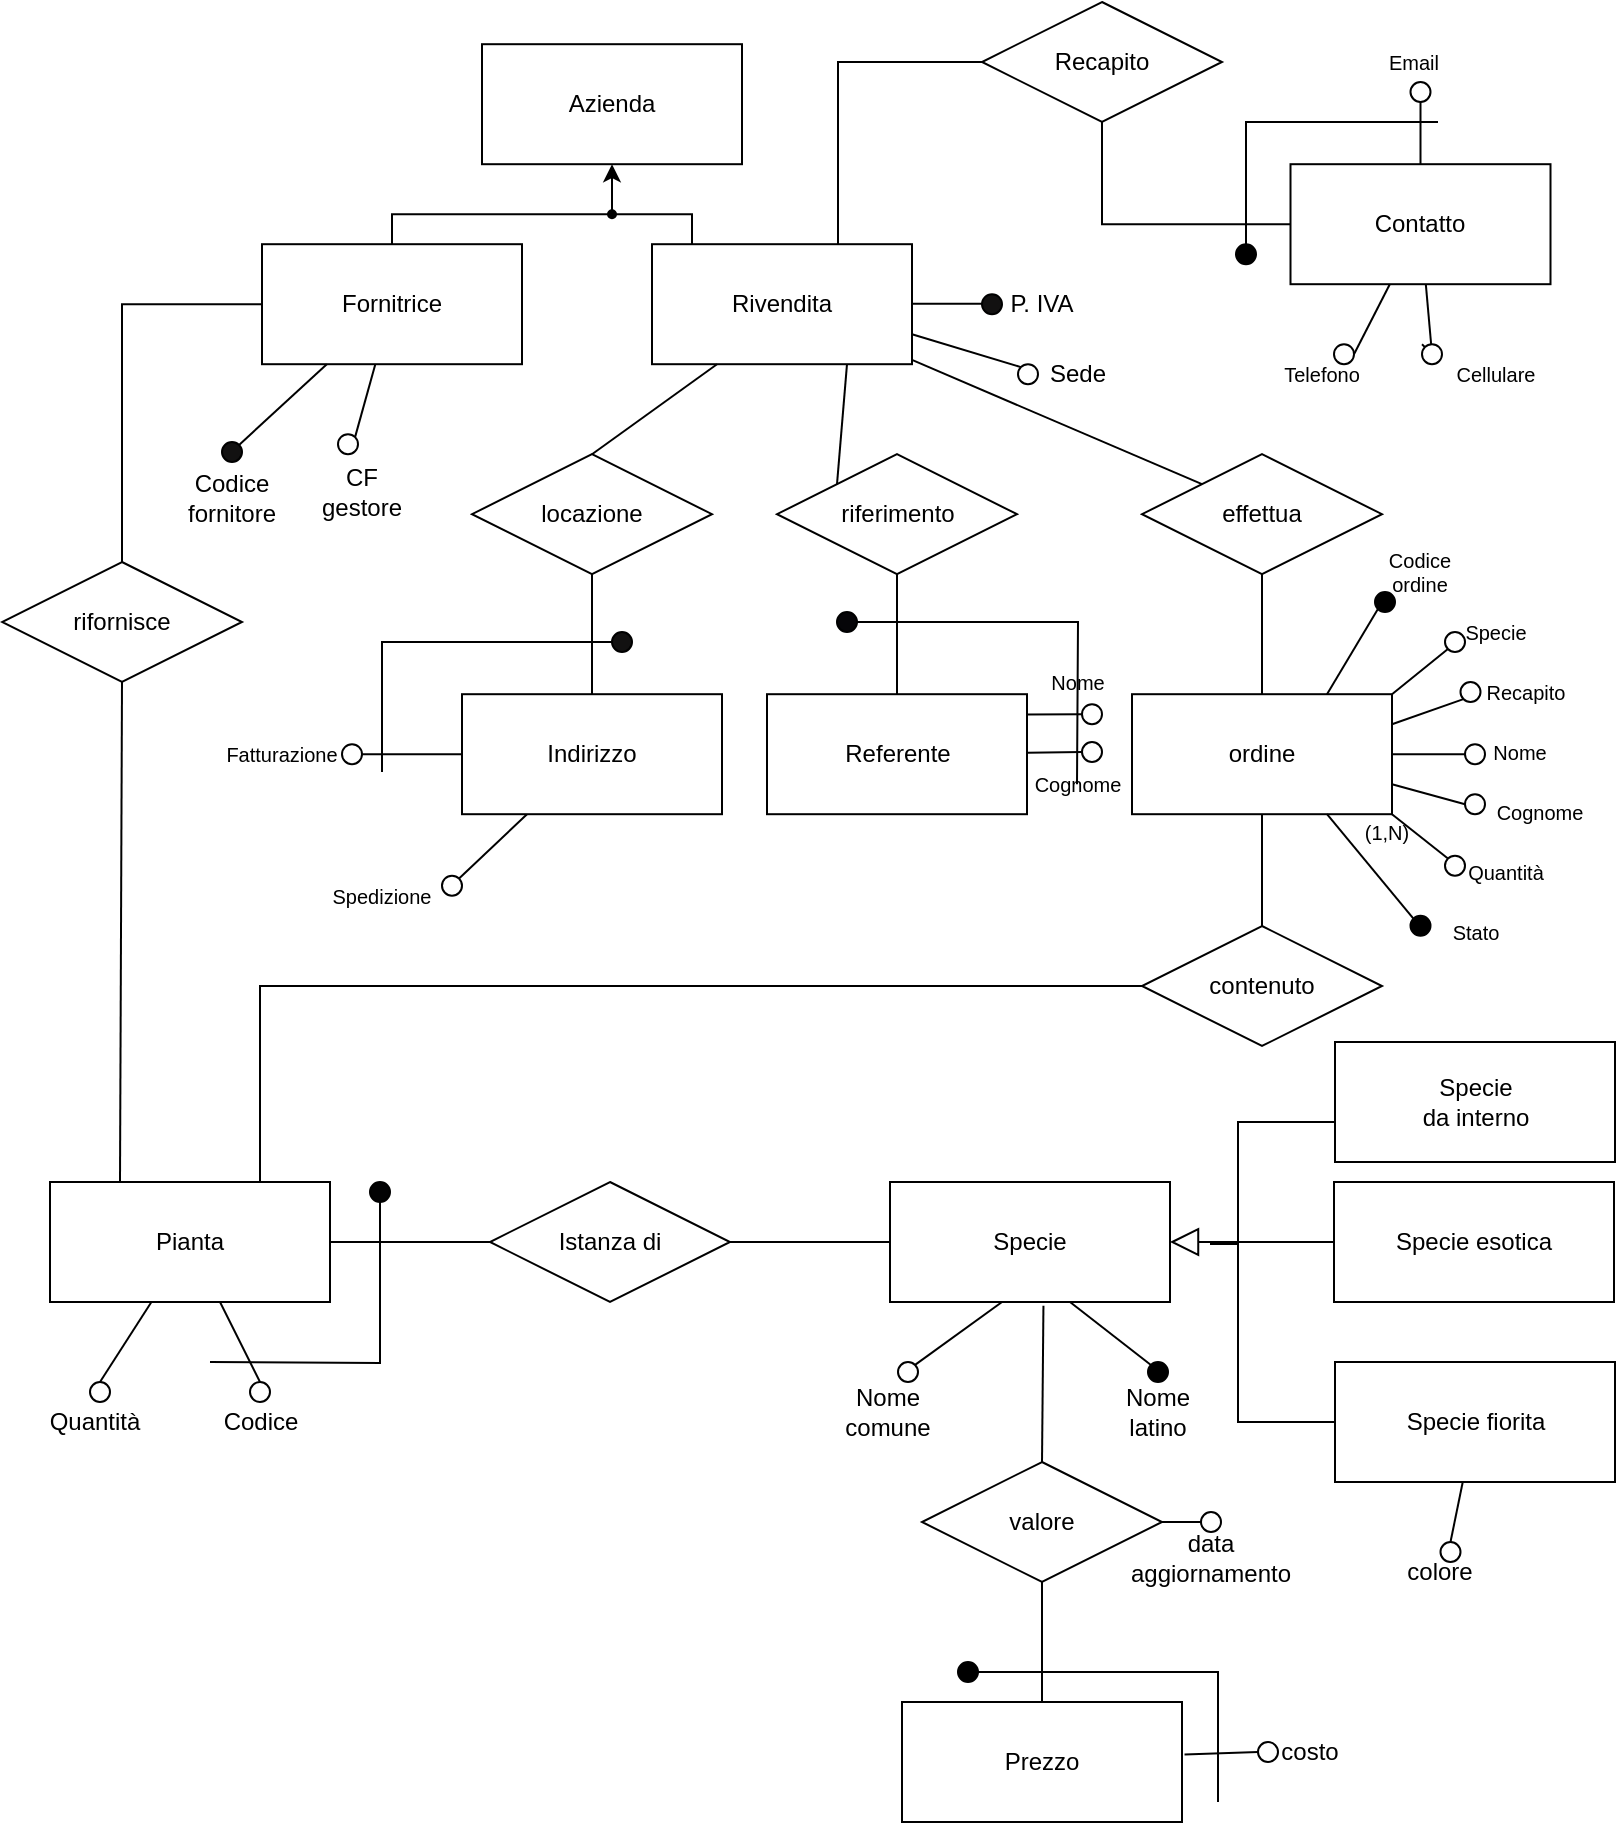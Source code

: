 <mxfile version="22.0.2" type="device">
  <diagram name="Page-1" id="hVgfvZ21y69fIVJHFWOQ">
    <mxGraphModel dx="917" dy="482" grid="1" gridSize="10" guides="1" tooltips="1" connect="1" arrows="1" fold="1" page="1" pageScale="1" pageWidth="850" pageHeight="1100" math="0" shadow="0">
      <root>
        <mxCell id="0" />
        <mxCell id="1" parent="0" />
        <mxCell id="ypyRu91fWhCVWM4cFjnS-1" value="Azienda" style="whiteSpace=wrap;html=1;align=center;" parent="1" vertex="1">
          <mxGeometry x="252" y="61.1" width="130" height="60" as="geometry" />
        </mxCell>
        <mxCell id="ypyRu91fWhCVWM4cFjnS-2" style="edgeStyle=orthogonalEdgeStyle;rounded=0;orthogonalLoop=1;jettySize=auto;html=1;exitX=0.5;exitY=0;exitDx=0;exitDy=0;entryX=0.5;entryY=1;entryDx=0;entryDy=0;" parent="1" source="ypyRu91fWhCVWM4cFjnS-3" target="ypyRu91fWhCVWM4cFjnS-1" edge="1">
          <mxGeometry relative="1" as="geometry" />
        </mxCell>
        <mxCell id="ypyRu91fWhCVWM4cFjnS-3" value="" style="verticalAlign=bottom;html=1;ellipse;fillColor=strokeColor;fontFamily=Helvetica;fontSize=11;fontColor=default;" parent="1" vertex="1">
          <mxGeometry x="315" y="144.1" width="4" height="4" as="geometry" />
        </mxCell>
        <mxCell id="ypyRu91fWhCVWM4cFjnS-4" value="" style="edgeStyle=elbowEdgeStyle;html=1;elbow=vertical;verticalAlign=bottom;endArrow=none;rounded=0;labelBackgroundColor=default;fontFamily=Helvetica;fontSize=11;fontColor=default;startSize=14;shape=connector;" parent="1" source="ypyRu91fWhCVWM4cFjnS-3" target="ypyRu91fWhCVWM4cFjnS-7" edge="1">
          <mxGeometry x="1" relative="1" as="geometry">
            <mxPoint x="387" y="171.1" as="targetPoint" />
            <Array as="points">
              <mxPoint x="357" y="146.1" />
            </Array>
          </mxGeometry>
        </mxCell>
        <mxCell id="ypyRu91fWhCVWM4cFjnS-5" value="" style="edgeStyle=elbowEdgeStyle;html=1;elbow=vertical;verticalAlign=bottom;endArrow=none;rounded=0;labelBackgroundColor=default;fontFamily=Helvetica;fontSize=11;fontColor=default;startSize=14;shape=connector;" parent="1" source="ypyRu91fWhCVWM4cFjnS-3" target="ypyRu91fWhCVWM4cFjnS-6" edge="1">
          <mxGeometry x="1" relative="1" as="geometry">
            <mxPoint x="247" y="171.1" as="targetPoint" />
            <Array as="points">
              <mxPoint x="277" y="146.1" />
            </Array>
          </mxGeometry>
        </mxCell>
        <mxCell id="ypyRu91fWhCVWM4cFjnS-6" value="Fornitrice" style="whiteSpace=wrap;html=1;align=center;" parent="1" vertex="1">
          <mxGeometry x="142" y="161.1" width="130" height="60" as="geometry" />
        </mxCell>
        <mxCell id="ypyRu91fWhCVWM4cFjnS-7" value="Rivendita" style="whiteSpace=wrap;html=1;align=center;" parent="1" vertex="1">
          <mxGeometry x="337" y="161.1" width="130" height="60" as="geometry" />
        </mxCell>
        <mxCell id="ypyRu91fWhCVWM4cFjnS-8" value="" style="ellipse;whiteSpace=wrap;html=1;aspect=fixed;fillColor=#121111;" parent="1" vertex="1">
          <mxGeometry x="122" y="260" width="10" height="10" as="geometry" />
        </mxCell>
        <mxCell id="ypyRu91fWhCVWM4cFjnS-9" value="" style="ellipse;whiteSpace=wrap;html=1;aspect=fixed;" parent="1" vertex="1">
          <mxGeometry x="180" y="256.1" width="10" height="10" as="geometry" />
        </mxCell>
        <mxCell id="ypyRu91fWhCVWM4cFjnS-10" value="" style="endArrow=none;html=1;rounded=0;exitX=1;exitY=0;exitDx=0;exitDy=0;" parent="1" source="ypyRu91fWhCVWM4cFjnS-8" target="ypyRu91fWhCVWM4cFjnS-6" edge="1">
          <mxGeometry width="50" height="50" relative="1" as="geometry">
            <mxPoint x="52" y="201.1" as="sourcePoint" />
            <mxPoint x="102" y="151.1" as="targetPoint" />
          </mxGeometry>
        </mxCell>
        <mxCell id="ypyRu91fWhCVWM4cFjnS-11" value="" style="endArrow=none;html=1;rounded=0;exitX=1;exitY=0;exitDx=0;exitDy=0;" parent="1" source="ypyRu91fWhCVWM4cFjnS-9" target="ypyRu91fWhCVWM4cFjnS-6" edge="1">
          <mxGeometry width="50" height="50" relative="1" as="geometry">
            <mxPoint x="112" y="201.1" as="sourcePoint" />
            <mxPoint x="152" y="201.1" as="targetPoint" />
          </mxGeometry>
        </mxCell>
        <mxCell id="ypyRu91fWhCVWM4cFjnS-12" value="Codice fornitore" style="text;html=1;strokeColor=none;fillColor=none;align=center;verticalAlign=middle;whiteSpace=wrap;rounded=0;" parent="1" vertex="1">
          <mxGeometry x="102" y="275" width="50" height="25" as="geometry" />
        </mxCell>
        <mxCell id="ypyRu91fWhCVWM4cFjnS-13" value="CF gestore" style="text;html=1;strokeColor=none;fillColor=none;align=center;verticalAlign=middle;whiteSpace=wrap;rounded=0;" parent="1" vertex="1">
          <mxGeometry x="162" y="270" width="60" height="30" as="geometry" />
        </mxCell>
        <mxCell id="ypyRu91fWhCVWM4cFjnS-14" value="" style="endArrow=none;html=1;rounded=0;exitX=1;exitY=0.5;exitDx=0;exitDy=0;" parent="1" edge="1">
          <mxGeometry width="50" height="50" relative="1" as="geometry">
            <mxPoint x="467" y="190.91" as="sourcePoint" />
            <mxPoint x="507" y="190.91" as="targetPoint" />
          </mxGeometry>
        </mxCell>
        <mxCell id="ypyRu91fWhCVWM4cFjnS-15" value="" style="endArrow=none;html=1;rounded=0;exitX=1;exitY=0.75;exitDx=0;exitDy=0;entryX=0;entryY=0;entryDx=0;entryDy=0;" parent="1" source="ypyRu91fWhCVWM4cFjnS-7" target="ypyRu91fWhCVWM4cFjnS-16" edge="1">
          <mxGeometry width="50" height="50" relative="1" as="geometry">
            <mxPoint x="477" y="200.91" as="sourcePoint" />
            <mxPoint x="517" y="200.91" as="targetPoint" />
          </mxGeometry>
        </mxCell>
        <mxCell id="ypyRu91fWhCVWM4cFjnS-16" value="" style="ellipse;whiteSpace=wrap;html=1;aspect=fixed;" parent="1" vertex="1">
          <mxGeometry x="520" y="221.1" width="10" height="10" as="geometry" />
        </mxCell>
        <mxCell id="ypyRu91fWhCVWM4cFjnS-17" value="" style="ellipse;whiteSpace=wrap;html=1;aspect=fixed;fillColor=#121111;" parent="1" vertex="1">
          <mxGeometry x="502" y="186.1" width="10" height="10" as="geometry" />
        </mxCell>
        <mxCell id="ypyRu91fWhCVWM4cFjnS-18" value="P. IVA" style="text;html=1;strokeColor=none;fillColor=none;align=center;verticalAlign=middle;whiteSpace=wrap;rounded=0;" parent="1" vertex="1">
          <mxGeometry x="502" y="176.1" width="60" height="30" as="geometry" />
        </mxCell>
        <mxCell id="ypyRu91fWhCVWM4cFjnS-19" value="Sede" style="text;html=1;strokeColor=none;fillColor=none;align=center;verticalAlign=middle;whiteSpace=wrap;rounded=0;" parent="1" vertex="1">
          <mxGeometry x="520" y="211.1" width="60" height="30" as="geometry" />
        </mxCell>
        <mxCell id="ypyRu91fWhCVWM4cFjnS-20" value="" style="endArrow=none;html=1;rounded=0;entryX=0.25;entryY=1;entryDx=0;entryDy=0;exitX=1;exitY=0;exitDx=0;exitDy=0;" parent="1" source="ypyRu91fWhCVWM4cFjnS-22" target="ypyRu91fWhCVWM4cFjnS-28" edge="1">
          <mxGeometry width="50" height="50" relative="1" as="geometry">
            <mxPoint x="239" y="476.83" as="sourcePoint" />
            <mxPoint x="292.96" y="455.37" as="targetPoint" />
          </mxGeometry>
        </mxCell>
        <mxCell id="ypyRu91fWhCVWM4cFjnS-21" value="" style="endArrow=none;html=1;rounded=0;" parent="1" source="ypyRu91fWhCVWM4cFjnS-23" target="ypyRu91fWhCVWM4cFjnS-28" edge="1">
          <mxGeometry width="50" height="50" relative="1" as="geometry">
            <mxPoint x="357" y="481.83" as="sourcePoint" />
            <mxPoint x="345.536" y="460.366" as="targetPoint" />
          </mxGeometry>
        </mxCell>
        <mxCell id="ypyRu91fWhCVWM4cFjnS-22" value="" style="ellipse;whiteSpace=wrap;html=1;aspect=fixed;" parent="1" vertex="1">
          <mxGeometry x="232" y="476.83" width="10" height="10" as="geometry" />
        </mxCell>
        <mxCell id="ypyRu91fWhCVWM4cFjnS-23" value="" style="ellipse;whiteSpace=wrap;html=1;aspect=fixed;" parent="1" vertex="1">
          <mxGeometry x="182" y="411.1" width="10" height="10" as="geometry" />
        </mxCell>
        <mxCell id="ypyRu91fWhCVWM4cFjnS-24" value="Spedizione" style="text;html=1;strokeColor=none;fillColor=none;align=center;verticalAlign=middle;whiteSpace=wrap;rounded=0;fontSize=10;" parent="1" vertex="1">
          <mxGeometry x="172" y="471.83" width="60" height="30" as="geometry" />
        </mxCell>
        <mxCell id="ypyRu91fWhCVWM4cFjnS-25" value="Fatturazione" style="text;html=1;strokeColor=none;fillColor=none;align=center;verticalAlign=middle;whiteSpace=wrap;rounded=0;fontSize=10;" parent="1" vertex="1">
          <mxGeometry x="122" y="401.1" width="60" height="30" as="geometry" />
        </mxCell>
        <mxCell id="ypyRu91fWhCVWM4cFjnS-26" value="locazione" style="shape=rhombus;perimeter=rhombusPerimeter;whiteSpace=wrap;html=1;align=center;" parent="1" vertex="1">
          <mxGeometry x="247" y="266.1" width="120" height="60" as="geometry" />
        </mxCell>
        <mxCell id="ypyRu91fWhCVWM4cFjnS-27" value="" style="endArrow=none;html=1;rounded=0;entryX=0.25;entryY=1;entryDx=0;entryDy=0;exitX=0.5;exitY=0;exitDx=0;exitDy=0;" parent="1" source="ypyRu91fWhCVWM4cFjnS-26" target="ypyRu91fWhCVWM4cFjnS-7" edge="1">
          <mxGeometry width="50" height="50" relative="1" as="geometry">
            <mxPoint x="332" y="291.1" as="sourcePoint" />
            <mxPoint x="382" y="241.1" as="targetPoint" />
          </mxGeometry>
        </mxCell>
        <mxCell id="ypyRu91fWhCVWM4cFjnS-28" value="Indirizzo" style="whiteSpace=wrap;html=1;align=center;" parent="1" vertex="1">
          <mxGeometry x="242" y="386.1" width="130" height="60" as="geometry" />
        </mxCell>
        <mxCell id="ypyRu91fWhCVWM4cFjnS-29" value="" style="endArrow=none;html=1;rounded=0;entryX=0.5;entryY=1;entryDx=0;entryDy=0;exitX=0.5;exitY=0;exitDx=0;exitDy=0;" parent="1" source="ypyRu91fWhCVWM4cFjnS-28" target="ypyRu91fWhCVWM4cFjnS-26" edge="1">
          <mxGeometry width="50" height="50" relative="1" as="geometry">
            <mxPoint x="292" y="386.1" as="sourcePoint" />
            <mxPoint x="342" y="336.1" as="targetPoint" />
          </mxGeometry>
        </mxCell>
        <mxCell id="ypyRu91fWhCVWM4cFjnS-30" value="riferimento" style="shape=rhombus;perimeter=rhombusPerimeter;whiteSpace=wrap;html=1;align=center;" parent="1" vertex="1">
          <mxGeometry x="399.5" y="266.1" width="120" height="60" as="geometry" />
        </mxCell>
        <mxCell id="ypyRu91fWhCVWM4cFjnS-31" value="" style="endArrow=none;html=1;rounded=0;entryX=0.75;entryY=1;entryDx=0;entryDy=0;exitX=0;exitY=0;exitDx=0;exitDy=0;" parent="1" source="ypyRu91fWhCVWM4cFjnS-30" target="ypyRu91fWhCVWM4cFjnS-7" edge="1">
          <mxGeometry width="50" height="50" relative="1" as="geometry">
            <mxPoint x="542" y="391.1" as="sourcePoint" />
            <mxPoint x="592" y="341.1" as="targetPoint" />
          </mxGeometry>
        </mxCell>
        <mxCell id="ypyRu91fWhCVWM4cFjnS-32" value="Referente" style="whiteSpace=wrap;html=1;align=center;" parent="1" vertex="1">
          <mxGeometry x="394.5" y="386.1" width="130" height="60" as="geometry" />
        </mxCell>
        <mxCell id="ypyRu91fWhCVWM4cFjnS-33" value="" style="endArrow=none;html=1;rounded=0;exitX=0;exitY=0.5;exitDx=0;exitDy=0;entryX=0.997;entryY=0.17;entryDx=0;entryDy=0;entryPerimeter=0;" parent="1" source="ypyRu91fWhCVWM4cFjnS-35" target="ypyRu91fWhCVWM4cFjnS-32" edge="1">
          <mxGeometry width="50" height="50" relative="1" as="geometry">
            <mxPoint x="303.5" y="591.53" as="sourcePoint" />
            <mxPoint x="570" y="330" as="targetPoint" />
          </mxGeometry>
        </mxCell>
        <mxCell id="ypyRu91fWhCVWM4cFjnS-34" value="" style="endArrow=none;html=1;rounded=0;" parent="1" source="ypyRu91fWhCVWM4cFjnS-36" target="ypyRu91fWhCVWM4cFjnS-32" edge="1">
          <mxGeometry width="50" height="50" relative="1" as="geometry">
            <mxPoint x="421.5" y="596.53" as="sourcePoint" />
            <mxPoint x="367" y="527.93" as="targetPoint" />
          </mxGeometry>
        </mxCell>
        <mxCell id="ypyRu91fWhCVWM4cFjnS-35" value="" style="ellipse;whiteSpace=wrap;html=1;aspect=fixed;" parent="1" vertex="1">
          <mxGeometry x="552" y="391.1" width="10" height="10" as="geometry" />
        </mxCell>
        <mxCell id="ypyRu91fWhCVWM4cFjnS-36" value="" style="ellipse;whiteSpace=wrap;html=1;aspect=fixed;" parent="1" vertex="1">
          <mxGeometry x="552" y="410.0" width="10" height="10" as="geometry" />
        </mxCell>
        <mxCell id="ypyRu91fWhCVWM4cFjnS-37" value="Nome" style="text;html=1;strokeColor=none;fillColor=none;align=center;verticalAlign=middle;whiteSpace=wrap;rounded=0;fontSize=10;" parent="1" vertex="1">
          <mxGeometry x="520" y="365.0" width="60" height="30" as="geometry" />
        </mxCell>
        <mxCell id="ypyRu91fWhCVWM4cFjnS-38" value="Cognome" style="text;html=1;strokeColor=none;fillColor=none;align=center;verticalAlign=middle;whiteSpace=wrap;rounded=0;fontSize=10;" parent="1" vertex="1">
          <mxGeometry x="520" y="416.1" width="60" height="30" as="geometry" />
        </mxCell>
        <mxCell id="ypyRu91fWhCVWM4cFjnS-39" value="" style="endArrow=none;html=1;rounded=0;" parent="1" source="ypyRu91fWhCVWM4cFjnS-32" target="ypyRu91fWhCVWM4cFjnS-30" edge="1">
          <mxGeometry width="50" height="50" relative="1" as="geometry">
            <mxPoint x="304.5" y="396.1" as="sourcePoint" />
            <mxPoint x="304.5" y="336.1" as="targetPoint" />
          </mxGeometry>
        </mxCell>
        <mxCell id="ypyRu91fWhCVWM4cFjnS-40" value="Recapito" style="shape=rhombus;perimeter=rhombusPerimeter;whiteSpace=wrap;html=1;align=center;" parent="1" vertex="1">
          <mxGeometry x="502" y="40" width="120" height="60" as="geometry" />
        </mxCell>
        <mxCell id="ypyRu91fWhCVWM4cFjnS-41" value="Contatto" style="whiteSpace=wrap;html=1;align=center;" parent="1" vertex="1">
          <mxGeometry x="656.25" y="121.1" width="130" height="60" as="geometry" />
        </mxCell>
        <mxCell id="ypyRu91fWhCVWM4cFjnS-42" value="" style="endArrow=none;html=1;rounded=0;edgeStyle=orthogonalEdgeStyle;" parent="1" source="ypyRu91fWhCVWM4cFjnS-7" target="ypyRu91fWhCVWM4cFjnS-40" edge="1">
          <mxGeometry width="50" height="50" relative="1" as="geometry">
            <mxPoint x="817.46" y="125.7" as="sourcePoint" />
            <mxPoint x="802.002" y="77.1" as="targetPoint" />
            <Array as="points">
              <mxPoint x="430" y="70" />
            </Array>
          </mxGeometry>
        </mxCell>
        <mxCell id="ypyRu91fWhCVWM4cFjnS-43" value="" style="endArrow=none;html=1;rounded=0;" parent="1" source="ypyRu91fWhCVWM4cFjnS-46" target="ypyRu91fWhCVWM4cFjnS-41" edge="1">
          <mxGeometry width="50" height="50" relative="1" as="geometry">
            <mxPoint x="786" y="221.1" as="sourcePoint" />
            <mxPoint x="711.532" y="185.37" as="targetPoint" />
          </mxGeometry>
        </mxCell>
        <mxCell id="ypyRu91fWhCVWM4cFjnS-44" value="" style="ellipse;whiteSpace=wrap;html=1;aspect=fixed;" parent="1" vertex="1">
          <mxGeometry x="678" y="211.1" width="10" height="10" as="geometry" />
        </mxCell>
        <mxCell id="ypyRu91fWhCVWM4cFjnS-45" value="" style="endArrow=none;html=1;rounded=0;entryX=1;entryY=1;entryDx=0;entryDy=0;" parent="1" target="ypyRu91fWhCVWM4cFjnS-46" edge="1">
          <mxGeometry width="50" height="50" relative="1" as="geometry">
            <mxPoint x="722" y="211.1" as="sourcePoint" />
            <mxPoint x="711" y="190.1" as="targetPoint" />
          </mxGeometry>
        </mxCell>
        <mxCell id="ypyRu91fWhCVWM4cFjnS-46" value="" style="ellipse;whiteSpace=wrap;html=1;aspect=fixed;" parent="1" vertex="1">
          <mxGeometry x="722" y="211.1" width="10" height="10" as="geometry" />
        </mxCell>
        <mxCell id="ypyRu91fWhCVWM4cFjnS-47" value="Telefono" style="text;html=1;strokeColor=none;fillColor=none;align=center;verticalAlign=middle;whiteSpace=wrap;rounded=0;fontSize=10;" parent="1" vertex="1">
          <mxGeometry x="642" y="211.1" width="60" height="30" as="geometry" />
        </mxCell>
        <mxCell id="ypyRu91fWhCVWM4cFjnS-48" value="Cellulare" style="text;html=1;strokeColor=none;fillColor=none;align=center;verticalAlign=middle;whiteSpace=wrap;rounded=0;fontSize=10;" parent="1" vertex="1">
          <mxGeometry x="728.5" y="211.1" width="60" height="30" as="geometry" />
        </mxCell>
        <mxCell id="ypyRu91fWhCVWM4cFjnS-49" value="" style="endArrow=none;html=1;rounded=0;exitX=0.5;exitY=1;exitDx=0;exitDy=0;" parent="1" source="ypyRu91fWhCVWM4cFjnS-50" target="ypyRu91fWhCVWM4cFjnS-41" edge="1">
          <mxGeometry width="50" height="50" relative="1" as="geometry">
            <mxPoint x="781.5" y="102.5" as="sourcePoint" />
            <mxPoint x="781.5" y="102.5" as="targetPoint" />
          </mxGeometry>
        </mxCell>
        <mxCell id="ypyRu91fWhCVWM4cFjnS-50" value="" style="ellipse;whiteSpace=wrap;html=1;aspect=fixed;" parent="1" vertex="1">
          <mxGeometry x="716.25" y="80" width="10" height="10" as="geometry" />
        </mxCell>
        <mxCell id="ypyRu91fWhCVWM4cFjnS-51" value="Email" style="text;html=1;strokeColor=none;fillColor=none;align=center;verticalAlign=middle;whiteSpace=wrap;rounded=0;fontSize=10;" parent="1" vertex="1">
          <mxGeometry x="688" y="55" width="60" height="30" as="geometry" />
        </mxCell>
        <mxCell id="ypyRu91fWhCVWM4cFjnS-52" value="" style="endArrow=none;html=1;rounded=0;edgeStyle=orthogonalEdgeStyle;" parent="1" source="ypyRu91fWhCVWM4cFjnS-41" target="ypyRu91fWhCVWM4cFjnS-40" edge="1">
          <mxGeometry width="50" height="50" relative="1" as="geometry">
            <mxPoint x="661.46" y="145" as="sourcePoint" />
            <mxPoint x="646.46" y="96" as="targetPoint" />
          </mxGeometry>
        </mxCell>
        <mxCell id="ypyRu91fWhCVWM4cFjnS-53" value="" style="endArrow=none;html=1;rounded=0;exitX=1;exitY=0.5;exitDx=0;exitDy=0;" parent="1" source="ypyRu91fWhCVWM4cFjnS-44" target="ypyRu91fWhCVWM4cFjnS-41" edge="1">
          <mxGeometry width="50" height="50" relative="1" as="geometry">
            <mxPoint x="582" y="150" as="sourcePoint" />
            <mxPoint x="727.5" y="192.5" as="targetPoint" />
          </mxGeometry>
        </mxCell>
        <mxCell id="ypyRu91fWhCVWM4cFjnS-54" value="" style="endArrow=none;html=1;rounded=0;edgeStyle=orthogonalEdgeStyle;entryX=0;entryY=0.5;entryDx=0;entryDy=0;" parent="1" target="ypyRu91fWhCVWM4cFjnS-55" edge="1">
          <mxGeometry width="50" height="50" relative="1" as="geometry">
            <mxPoint x="202" y="425" as="sourcePoint" />
            <mxPoint x="322" y="365" as="targetPoint" />
            <Array as="points">
              <mxPoint x="202" y="360" />
            </Array>
          </mxGeometry>
        </mxCell>
        <mxCell id="ypyRu91fWhCVWM4cFjnS-55" value="" style="ellipse;whiteSpace=wrap;html=1;aspect=fixed;fillColor=#121111;" parent="1" vertex="1">
          <mxGeometry x="317" y="355" width="10" height="10" as="geometry" />
        </mxCell>
        <mxCell id="ypyRu91fWhCVWM4cFjnS-56" value="" style="endArrow=none;html=1;rounded=0;exitX=1;exitY=0.5;exitDx=0;exitDy=0;edgeStyle=orthogonalEdgeStyle;" parent="1" source="ypyRu91fWhCVWM4cFjnS-57" edge="1">
          <mxGeometry width="50" height="50" relative="1" as="geometry">
            <mxPoint x="609.5" y="475" as="sourcePoint" />
            <mxPoint x="549.5" y="431.1" as="targetPoint" />
          </mxGeometry>
        </mxCell>
        <mxCell id="ypyRu91fWhCVWM4cFjnS-57" value="" style="ellipse;whiteSpace=wrap;html=1;aspect=fixed;fillColor=#060508;" parent="1" vertex="1">
          <mxGeometry x="429.5" y="345" width="10" height="10" as="geometry" />
        </mxCell>
        <mxCell id="ypyRu91fWhCVWM4cFjnS-58" value="" style="endArrow=none;html=1;rounded=0;exitX=1;exitY=0;exitDx=0;exitDy=0;edgeStyle=orthogonalEdgeStyle;" parent="1" source="ypyRu91fWhCVWM4cFjnS-59" edge="1">
          <mxGeometry width="50" height="50" relative="1" as="geometry">
            <mxPoint x="602" y="130" as="sourcePoint" />
            <mxPoint x="730" y="100" as="targetPoint" />
            <Array as="points">
              <mxPoint x="634" y="163" />
              <mxPoint x="634" y="100" />
            </Array>
          </mxGeometry>
        </mxCell>
        <mxCell id="ypyRu91fWhCVWM4cFjnS-59" value="" style="ellipse;whiteSpace=wrap;html=1;aspect=fixed;fillColor=#000000;" parent="1" vertex="1">
          <mxGeometry x="629" y="161.1" width="10" height="10" as="geometry" />
        </mxCell>
        <mxCell id="ypyRu91fWhCVWM4cFjnS-61" value="effettua" style="shape=rhombus;perimeter=rhombusPerimeter;whiteSpace=wrap;html=1;align=center;" parent="1" vertex="1">
          <mxGeometry x="582" y="266.1" width="120" height="60" as="geometry" />
        </mxCell>
        <mxCell id="ypyRu91fWhCVWM4cFjnS-62" value="" style="endArrow=none;html=1;rounded=0;exitX=0;exitY=0;exitDx=0;exitDy=0;" parent="1" source="ypyRu91fWhCVWM4cFjnS-61" target="ypyRu91fWhCVWM4cFjnS-7" edge="1">
          <mxGeometry width="50" height="50" relative="1" as="geometry">
            <mxPoint x="380" y="300" as="sourcePoint" />
            <mxPoint x="430" y="250" as="targetPoint" />
          </mxGeometry>
        </mxCell>
        <mxCell id="ypyRu91fWhCVWM4cFjnS-63" value="ordine" style="whiteSpace=wrap;html=1;align=center;" parent="1" vertex="1">
          <mxGeometry x="577" y="386.1" width="130" height="60" as="geometry" />
        </mxCell>
        <mxCell id="ypyRu91fWhCVWM4cFjnS-64" value="" style="endArrow=none;html=1;rounded=0;entryX=0.5;entryY=1;entryDx=0;entryDy=0;" parent="1" source="ypyRu91fWhCVWM4cFjnS-63" target="ypyRu91fWhCVWM4cFjnS-61" edge="1">
          <mxGeometry width="50" height="50" relative="1" as="geometry">
            <mxPoint x="667" y="279.9" as="sourcePoint" />
            <mxPoint x="632" y="234.9" as="targetPoint" />
          </mxGeometry>
        </mxCell>
        <mxCell id="ypyRu91fWhCVWM4cFjnS-65" value="contenuto" style="shape=rhombus;perimeter=rhombusPerimeter;whiteSpace=wrap;html=1;align=center;" parent="1" vertex="1">
          <mxGeometry x="582" y="502" width="120" height="60" as="geometry" />
        </mxCell>
        <mxCell id="ypyRu91fWhCVWM4cFjnS-66" value="Pianta" style="whiteSpace=wrap;html=1;align=center;" parent="1" vertex="1">
          <mxGeometry x="36" y="630" width="140" height="60" as="geometry" />
        </mxCell>
        <mxCell id="ypyRu91fWhCVWM4cFjnS-67" value="Istanza di" style="shape=rhombus;perimeter=rhombusPerimeter;whiteSpace=wrap;html=1;align=center;" parent="1" vertex="1">
          <mxGeometry x="256" y="630" width="120" height="60" as="geometry" />
        </mxCell>
        <mxCell id="ypyRu91fWhCVWM4cFjnS-68" value="Specie" style="whiteSpace=wrap;html=1;align=center;" parent="1" vertex="1">
          <mxGeometry x="456" y="630" width="140" height="60" as="geometry" />
        </mxCell>
        <mxCell id="ypyRu91fWhCVWM4cFjnS-69" value="" style="endArrow=none;html=1;rounded=0;" parent="1" source="ypyRu91fWhCVWM4cFjnS-66" target="ypyRu91fWhCVWM4cFjnS-67" edge="1">
          <mxGeometry width="50" height="50" relative="1" as="geometry">
            <mxPoint x="166" y="830" as="sourcePoint" />
            <mxPoint x="216" y="780" as="targetPoint" />
          </mxGeometry>
        </mxCell>
        <mxCell id="ypyRu91fWhCVWM4cFjnS-70" value="" style="endArrow=none;html=1;rounded=0;" parent="1" source="ypyRu91fWhCVWM4cFjnS-67" target="ypyRu91fWhCVWM4cFjnS-68" edge="1">
          <mxGeometry width="50" height="50" relative="1" as="geometry">
            <mxPoint x="186" y="670" as="sourcePoint" />
            <mxPoint x="266" y="670" as="targetPoint" />
          </mxGeometry>
        </mxCell>
        <mxCell id="ypyRu91fWhCVWM4cFjnS-71" value="" style="endArrow=none;html=1;rounded=0;exitX=0.5;exitY=0;exitDx=0;exitDy=0;" parent="1" source="ypyRu91fWhCVWM4cFjnS-73" target="ypyRu91fWhCVWM4cFjnS-66" edge="1">
          <mxGeometry width="50" height="50" relative="1" as="geometry">
            <mxPoint x="6" y="770" as="sourcePoint" />
            <mxPoint x="6" y="730" as="targetPoint" />
          </mxGeometry>
        </mxCell>
        <mxCell id="ypyRu91fWhCVWM4cFjnS-72" value="" style="endArrow=none;html=1;rounded=0;exitX=0.5;exitY=0;exitDx=0;exitDy=0;" parent="1" source="ypyRu91fWhCVWM4cFjnS-74" target="ypyRu91fWhCVWM4cFjnS-66" edge="1">
          <mxGeometry width="50" height="50" relative="1" as="geometry">
            <mxPoint x="166" y="755" as="sourcePoint" />
            <mxPoint x="166" y="715" as="targetPoint" />
          </mxGeometry>
        </mxCell>
        <mxCell id="ypyRu91fWhCVWM4cFjnS-73" value="" style="ellipse;whiteSpace=wrap;html=1;aspect=fixed;" parent="1" vertex="1">
          <mxGeometry x="56" y="730" width="10" height="10" as="geometry" />
        </mxCell>
        <mxCell id="ypyRu91fWhCVWM4cFjnS-74" value="" style="ellipse;whiteSpace=wrap;html=1;aspect=fixed;" parent="1" vertex="1">
          <mxGeometry x="136" y="730" width="10" height="10" as="geometry" />
        </mxCell>
        <mxCell id="ypyRu91fWhCVWM4cFjnS-75" value="" style="endArrow=none;html=1;rounded=0;entryX=0.5;entryY=1;entryDx=0;entryDy=0;edgeStyle=orthogonalEdgeStyle;" parent="1" target="ypyRu91fWhCVWM4cFjnS-76" edge="1">
          <mxGeometry width="50" height="50" relative="1" as="geometry">
            <mxPoint x="116" y="720" as="sourcePoint" />
            <mxPoint x="206" y="650" as="targetPoint" />
          </mxGeometry>
        </mxCell>
        <mxCell id="ypyRu91fWhCVWM4cFjnS-76" value="" style="ellipse;whiteSpace=wrap;html=1;aspect=fixed;fillColor=#020203;" parent="1" vertex="1">
          <mxGeometry x="196" y="630" width="10" height="10" as="geometry" />
        </mxCell>
        <mxCell id="ypyRu91fWhCVWM4cFjnS-77" value="" style="endArrow=none;html=1;rounded=0;exitX=1;exitY=0;exitDx=0;exitDy=0;" parent="1" source="ypyRu91fWhCVWM4cFjnS-79" edge="1">
          <mxGeometry width="50" height="50" relative="1" as="geometry">
            <mxPoint x="431" y="770" as="sourcePoint" />
            <mxPoint x="512" y="690" as="targetPoint" />
          </mxGeometry>
        </mxCell>
        <mxCell id="ypyRu91fWhCVWM4cFjnS-78" value="" style="endArrow=none;html=1;rounded=0;exitX=0;exitY=0;exitDx=0;exitDy=0;" parent="1" source="ypyRu91fWhCVWM4cFjnS-80" edge="1">
          <mxGeometry width="50" height="50" relative="1" as="geometry">
            <mxPoint x="591" y="755" as="sourcePoint" />
            <mxPoint x="546" y="690" as="targetPoint" />
          </mxGeometry>
        </mxCell>
        <mxCell id="ypyRu91fWhCVWM4cFjnS-79" value="" style="ellipse;whiteSpace=wrap;html=1;aspect=fixed;" parent="1" vertex="1">
          <mxGeometry x="460" y="720" width="10" height="10" as="geometry" />
        </mxCell>
        <mxCell id="ypyRu91fWhCVWM4cFjnS-80" value="" style="ellipse;whiteSpace=wrap;html=1;aspect=fixed;fillColor=#000000;" parent="1" vertex="1">
          <mxGeometry x="585" y="720" width="10" height="10" as="geometry" />
        </mxCell>
        <mxCell id="ypyRu91fWhCVWM4cFjnS-81" value="Quantità" style="text;html=1;strokeColor=none;fillColor=none;align=center;verticalAlign=middle;whiteSpace=wrap;rounded=0;" parent="1" vertex="1">
          <mxGeometry x="31" y="740" width="55" height="20" as="geometry" />
        </mxCell>
        <mxCell id="ypyRu91fWhCVWM4cFjnS-82" value="Codice" style="text;html=1;strokeColor=none;fillColor=none;align=center;verticalAlign=middle;whiteSpace=wrap;rounded=0;" parent="1" vertex="1">
          <mxGeometry x="113.5" y="740" width="55" height="20" as="geometry" />
        </mxCell>
        <mxCell id="ypyRu91fWhCVWM4cFjnS-83" value="Nome comune" style="text;html=1;strokeColor=none;fillColor=none;align=center;verticalAlign=middle;whiteSpace=wrap;rounded=0;" parent="1" vertex="1">
          <mxGeometry x="425" y="730" width="60" height="30" as="geometry" />
        </mxCell>
        <mxCell id="ypyRu91fWhCVWM4cFjnS-84" value="Nome latino" style="text;html=1;strokeColor=none;fillColor=none;align=center;verticalAlign=middle;whiteSpace=wrap;rounded=0;" parent="1" vertex="1">
          <mxGeometry x="560" y="730" width="60" height="30" as="geometry" />
        </mxCell>
        <mxCell id="ypyRu91fWhCVWM4cFjnS-86" value="" style="html=1;endSize=12;endArrow=block;endFill=0;elbow=horizontal;rounded=0;labelBackgroundColor=default;fontFamily=Helvetica;fontSize=11;fontColor=default;shape=connector;" parent="1" target="ypyRu91fWhCVWM4cFjnS-68" edge="1">
          <mxGeometry x="1" relative="1" as="geometry">
            <mxPoint x="388.5" y="1060" as="targetPoint" />
            <mxPoint x="616.5" y="660" as="sourcePoint" />
          </mxGeometry>
        </mxCell>
        <mxCell id="ypyRu91fWhCVWM4cFjnS-87" value="" style="html=1;elbow=vertical;verticalAlign=bottom;endArrow=none;rounded=0;labelBackgroundColor=default;fontFamily=Helvetica;fontSize=11;fontColor=default;startSize=14;shape=connector;" parent="1" target="ypyRu91fWhCVWM4cFjnS-90" edge="1">
          <mxGeometry x="1" relative="1" as="geometry">
            <mxPoint x="538.5" y="980" as="targetPoint" />
            <mxPoint x="616.5" y="660" as="sourcePoint" />
          </mxGeometry>
        </mxCell>
        <mxCell id="ypyRu91fWhCVWM4cFjnS-88" value="" style="html=1;elbow=vertical;verticalAlign=bottom;endArrow=none;rounded=0;labelBackgroundColor=default;fontFamily=Helvetica;fontSize=11;fontColor=default;startSize=14;shape=connector;edgeStyle=orthogonalEdgeStyle;" parent="1" target="ypyRu91fWhCVWM4cFjnS-89" edge="1">
          <mxGeometry x="1" relative="1" as="geometry">
            <mxPoint x="388.5" y="980" as="targetPoint" />
            <mxPoint x="616.5" y="660" as="sourcePoint" />
            <Array as="points">
              <mxPoint x="617" y="661" />
              <mxPoint x="630" y="661" />
              <mxPoint x="630" y="750" />
            </Array>
          </mxGeometry>
        </mxCell>
        <mxCell id="ypyRu91fWhCVWM4cFjnS-89" value="Specie fiorita" style="whiteSpace=wrap;html=1;align=center;" parent="1" vertex="1">
          <mxGeometry x="678.5" y="720" width="140" height="60" as="geometry" />
        </mxCell>
        <mxCell id="ypyRu91fWhCVWM4cFjnS-90" value="Specie esotica" style="whiteSpace=wrap;html=1;align=center;" parent="1" vertex="1">
          <mxGeometry x="678" y="630" width="140" height="60" as="geometry" />
        </mxCell>
        <mxCell id="ypyRu91fWhCVWM4cFjnS-91" value="Specie&lt;br&gt;da interno" style="whiteSpace=wrap;html=1;align=center;" parent="1" vertex="1">
          <mxGeometry x="678.5" y="560" width="140" height="60" as="geometry" />
        </mxCell>
        <mxCell id="ypyRu91fWhCVWM4cFjnS-92" value="" style="endArrow=none;html=1;rounded=0;edgeStyle=orthogonalEdgeStyle;" parent="1" target="ypyRu91fWhCVWM4cFjnS-91" edge="1">
          <mxGeometry width="50" height="50" relative="1" as="geometry">
            <mxPoint x="616.5" y="660" as="sourcePoint" />
            <mxPoint x="238.5" y="980" as="targetPoint" />
            <Array as="points">
              <mxPoint x="617" y="661" />
              <mxPoint x="630" y="661" />
              <mxPoint x="630" y="600" />
            </Array>
          </mxGeometry>
        </mxCell>
        <mxCell id="ypyRu91fWhCVWM4cFjnS-93" value="" style="endArrow=none;html=1;rounded=0;exitX=0.5;exitY=0;exitDx=0;exitDy=0;" parent="1" source="ypyRu91fWhCVWM4cFjnS-94" target="ypyRu91fWhCVWM4cFjnS-89" edge="1">
          <mxGeometry width="50" height="50" relative="1" as="geometry">
            <mxPoint x="494.25" y="880" as="sourcePoint" />
            <mxPoint x="736.25" y="840" as="targetPoint" />
          </mxGeometry>
        </mxCell>
        <mxCell id="ypyRu91fWhCVWM4cFjnS-94" value="" style="ellipse;whiteSpace=wrap;html=1;aspect=fixed;" parent="1" vertex="1">
          <mxGeometry x="731.25" y="810" width="10" height="10" as="geometry" />
        </mxCell>
        <mxCell id="ypyRu91fWhCVWM4cFjnS-95" value="colore" style="text;html=1;strokeColor=none;fillColor=none;align=center;verticalAlign=middle;whiteSpace=wrap;rounded=0;" parent="1" vertex="1">
          <mxGeometry x="700.75" y="810" width="60" height="30" as="geometry" />
        </mxCell>
        <mxCell id="ypyRu91fWhCVWM4cFjnS-98" value="" style="endArrow=none;html=1;rounded=0;" parent="1" source="ypyRu91fWhCVWM4cFjnS-65" target="ypyRu91fWhCVWM4cFjnS-63" edge="1">
          <mxGeometry width="50" height="50" relative="1" as="geometry">
            <mxPoint x="590" y="520" as="sourcePoint" />
            <mxPoint x="640" y="470" as="targetPoint" />
          </mxGeometry>
        </mxCell>
        <mxCell id="ypyRu91fWhCVWM4cFjnS-99" value="" style="endArrow=none;html=1;rounded=0;edgeStyle=orthogonalEdgeStyle;entryX=0.75;entryY=0;entryDx=0;entryDy=0;" parent="1" source="ypyRu91fWhCVWM4cFjnS-65" target="ypyRu91fWhCVWM4cFjnS-66" edge="1">
          <mxGeometry width="50" height="50" relative="1" as="geometry">
            <mxPoint x="652" y="512" as="sourcePoint" />
            <mxPoint x="652" y="456" as="targetPoint" />
          </mxGeometry>
        </mxCell>
        <mxCell id="ypyRu91fWhCVWM4cFjnS-100" value="rifornisce" style="shape=rhombus;perimeter=rhombusPerimeter;whiteSpace=wrap;html=1;align=center;" parent="1" vertex="1">
          <mxGeometry x="12" y="320" width="120" height="60" as="geometry" />
        </mxCell>
        <mxCell id="ypyRu91fWhCVWM4cFjnS-101" value="" style="endArrow=none;html=1;rounded=0;exitX=0.5;exitY=0;exitDx=0;exitDy=0;entryX=0;entryY=0.5;entryDx=0;entryDy=0;edgeStyle=orthogonalEdgeStyle;" parent="1" source="ypyRu91fWhCVWM4cFjnS-100" target="ypyRu91fWhCVWM4cFjnS-6" edge="1">
          <mxGeometry width="50" height="50" relative="1" as="geometry">
            <mxPoint x="50" y="250" as="sourcePoint" />
            <mxPoint x="100" y="200" as="targetPoint" />
          </mxGeometry>
        </mxCell>
        <mxCell id="ypyRu91fWhCVWM4cFjnS-102" value="" style="endArrow=none;html=1;rounded=0;entryX=0.5;entryY=1;entryDx=0;entryDy=0;exitX=0.25;exitY=0;exitDx=0;exitDy=0;" parent="1" source="ypyRu91fWhCVWM4cFjnS-66" target="ypyRu91fWhCVWM4cFjnS-100" edge="1">
          <mxGeometry width="50" height="50" relative="1" as="geometry">
            <mxPoint x="40" y="490" as="sourcePoint" />
            <mxPoint x="90" y="440" as="targetPoint" />
          </mxGeometry>
        </mxCell>
        <mxCell id="ypyRu91fWhCVWM4cFjnS-103" value="" style="endArrow=none;html=1;rounded=0;exitX=1;exitY=0.25;exitDx=0;exitDy=0;entryX=0;entryY=1;entryDx=0;entryDy=0;" parent="1" source="ypyRu91fWhCVWM4cFjnS-63" target="ypyRu91fWhCVWM4cFjnS-107" edge="1">
          <mxGeometry width="50" height="50" relative="1" as="geometry">
            <mxPoint x="720" y="400" as="sourcePoint" />
            <mxPoint x="740" y="390" as="targetPoint" />
          </mxGeometry>
        </mxCell>
        <mxCell id="ypyRu91fWhCVWM4cFjnS-104" value="" style="endArrow=none;html=1;rounded=0;exitX=1;exitY=0.5;exitDx=0;exitDy=0;entryX=0;entryY=0.5;entryDx=0;entryDy=0;" parent="1" source="ypyRu91fWhCVWM4cFjnS-63" target="ypyRu91fWhCVWM4cFjnS-108" edge="1">
          <mxGeometry width="50" height="50" relative="1" as="geometry">
            <mxPoint x="717" y="411" as="sourcePoint" />
            <mxPoint x="740" y="416" as="targetPoint" />
          </mxGeometry>
        </mxCell>
        <mxCell id="ypyRu91fWhCVWM4cFjnS-105" value="" style="endArrow=none;html=1;rounded=0;exitX=1;exitY=0.75;exitDx=0;exitDy=0;entryX=0;entryY=0.5;entryDx=0;entryDy=0;" parent="1" source="ypyRu91fWhCVWM4cFjnS-63" target="ypyRu91fWhCVWM4cFjnS-109" edge="1">
          <mxGeometry width="50" height="50" relative="1" as="geometry">
            <mxPoint x="720" y="490" as="sourcePoint" />
            <mxPoint x="740" y="440" as="targetPoint" />
          </mxGeometry>
        </mxCell>
        <mxCell id="ypyRu91fWhCVWM4cFjnS-107" value="" style="ellipse;whiteSpace=wrap;html=1;aspect=fixed;" parent="1" vertex="1">
          <mxGeometry x="741.25" y="380" width="10" height="10" as="geometry" />
        </mxCell>
        <mxCell id="ypyRu91fWhCVWM4cFjnS-108" value="" style="ellipse;whiteSpace=wrap;html=1;aspect=fixed;" parent="1" vertex="1">
          <mxGeometry x="743.5" y="411.1" width="10" height="10" as="geometry" />
        </mxCell>
        <mxCell id="ypyRu91fWhCVWM4cFjnS-109" value="" style="ellipse;whiteSpace=wrap;html=1;aspect=fixed;" parent="1" vertex="1">
          <mxGeometry x="743.5" y="436.1" width="10" height="10" as="geometry" />
        </mxCell>
        <mxCell id="ypyRu91fWhCVWM4cFjnS-110" value="Recapito" style="text;html=1;strokeColor=none;fillColor=none;align=center;verticalAlign=middle;whiteSpace=wrap;rounded=0;fontSize=10;" parent="1" vertex="1">
          <mxGeometry x="743.5" y="370" width="60" height="30" as="geometry" />
        </mxCell>
        <mxCell id="ypyRu91fWhCVWM4cFjnS-111" value="Nome" style="text;html=1;strokeColor=none;fillColor=none;align=center;verticalAlign=middle;whiteSpace=wrap;rounded=0;fontSize=10;" parent="1" vertex="1">
          <mxGeometry x="741.25" y="400" width="60" height="30" as="geometry" />
        </mxCell>
        <mxCell id="ypyRu91fWhCVWM4cFjnS-112" value="Cognome" style="text;html=1;strokeColor=none;fillColor=none;align=center;verticalAlign=middle;whiteSpace=wrap;rounded=0;fontSize=10;" parent="1" vertex="1">
          <mxGeometry x="751.25" y="430" width="60" height="30" as="geometry" />
        </mxCell>
        <mxCell id="ypyRu91fWhCVWM4cFjnS-113" value="" style="endArrow=none;html=1;rounded=0;exitX=1;exitY=1;exitDx=0;exitDy=0;entryX=0;entryY=0;entryDx=0;entryDy=0;" parent="1" source="ypyRu91fWhCVWM4cFjnS-63" target="ypyRu91fWhCVWM4cFjnS-114" edge="1">
          <mxGeometry width="50" height="50" relative="1" as="geometry">
            <mxPoint x="740" y="530" as="sourcePoint" />
            <mxPoint x="740" y="470" as="targetPoint" />
          </mxGeometry>
        </mxCell>
        <mxCell id="ypyRu91fWhCVWM4cFjnS-114" value="" style="ellipse;whiteSpace=wrap;html=1;aspect=fixed;" parent="1" vertex="1">
          <mxGeometry x="733.5" y="466.83" width="10" height="10" as="geometry" />
        </mxCell>
        <mxCell id="ypyRu91fWhCVWM4cFjnS-115" value="Quantità" style="text;html=1;strokeColor=none;fillColor=none;align=center;verticalAlign=middle;whiteSpace=wrap;rounded=0;fontSize=10;" parent="1" vertex="1">
          <mxGeometry x="733.5" y="460" width="60" height="30" as="geometry" />
        </mxCell>
        <mxCell id="ypyRu91fWhCVWM4cFjnS-116" value="" style="endArrow=none;html=1;rounded=0;exitX=1;exitY=0;exitDx=0;exitDy=0;entryX=0;entryY=1;entryDx=0;entryDy=0;" parent="1" source="ypyRu91fWhCVWM4cFjnS-63" target="ypyRu91fWhCVWM4cFjnS-117" edge="1">
          <mxGeometry width="50" height="50" relative="1" as="geometry">
            <mxPoint x="700" y="380" as="sourcePoint" />
            <mxPoint x="740" y="360" as="targetPoint" />
          </mxGeometry>
        </mxCell>
        <mxCell id="ypyRu91fWhCVWM4cFjnS-117" value="" style="ellipse;whiteSpace=wrap;html=1;aspect=fixed;" parent="1" vertex="1">
          <mxGeometry x="733.5" y="355" width="10" height="10" as="geometry" />
        </mxCell>
        <mxCell id="ypyRu91fWhCVWM4cFjnS-118" value="Specie" style="text;html=1;strokeColor=none;fillColor=none;align=center;verticalAlign=middle;whiteSpace=wrap;rounded=0;fontSize=10;" parent="1" vertex="1">
          <mxGeometry x="728.5" y="340" width="60" height="30" as="geometry" />
        </mxCell>
        <mxCell id="ypyRu91fWhCVWM4cFjnS-120" value="(1,N)" style="text;html=1;strokeColor=none;fillColor=none;align=center;verticalAlign=middle;whiteSpace=wrap;rounded=0;fontSize=10;" parent="1" vertex="1">
          <mxGeometry x="691.25" y="446.1" width="26.5" height="18.17" as="geometry" />
        </mxCell>
        <mxCell id="o7CWJk7R-f0jCdhxWgbM-4" value="" style="endArrow=none;html=1;rounded=0;exitX=0.75;exitY=0;exitDx=0;exitDy=0;entryX=0;entryY=1;entryDx=0;entryDy=0;" parent="1" source="ypyRu91fWhCVWM4cFjnS-63" target="o7CWJk7R-f0jCdhxWgbM-5" edge="1">
          <mxGeometry width="50" height="50" relative="1" as="geometry">
            <mxPoint x="680" y="360" as="sourcePoint" />
            <mxPoint x="690" y="340" as="targetPoint" />
          </mxGeometry>
        </mxCell>
        <mxCell id="o7CWJk7R-f0jCdhxWgbM-5" value="" style="ellipse;whiteSpace=wrap;html=1;aspect=fixed;fillColor=#000000;" parent="1" vertex="1">
          <mxGeometry x="698.5" y="335" width="10" height="10" as="geometry" />
        </mxCell>
        <mxCell id="o7CWJk7R-f0jCdhxWgbM-6" value="Codice ordine" style="text;html=1;strokeColor=none;fillColor=none;align=center;verticalAlign=middle;whiteSpace=wrap;rounded=0;fontSize=10;" parent="1" vertex="1">
          <mxGeometry x="691.25" y="310" width="60" height="30" as="geometry" />
        </mxCell>
        <mxCell id="wO8g0r4xwBjXsKr7sXgW-1" value="Prezzo" style="whiteSpace=wrap;html=1;align=center;" parent="1" vertex="1">
          <mxGeometry x="462" y="890" width="140" height="60" as="geometry" />
        </mxCell>
        <mxCell id="wO8g0r4xwBjXsKr7sXgW-4" value="valore" style="shape=rhombus;perimeter=rhombusPerimeter;whiteSpace=wrap;html=1;align=center;" parent="1" vertex="1">
          <mxGeometry x="472" y="770" width="120" height="60" as="geometry" />
        </mxCell>
        <mxCell id="wO8g0r4xwBjXsKr7sXgW-5" value="" style="endArrow=none;html=1;rounded=0;exitX=0.5;exitY=0;exitDx=0;exitDy=0;entryX=0.548;entryY=1.031;entryDx=0;entryDy=0;entryPerimeter=0;" parent="1" source="wO8g0r4xwBjXsKr7sXgW-4" target="ypyRu91fWhCVWM4cFjnS-68" edge="1">
          <mxGeometry width="50" height="50" relative="1" as="geometry">
            <mxPoint x="450" y="810" as="sourcePoint" />
            <mxPoint x="510" y="730" as="targetPoint" />
          </mxGeometry>
        </mxCell>
        <mxCell id="wO8g0r4xwBjXsKr7sXgW-6" value="" style="endArrow=none;html=1;rounded=0;exitX=0.5;exitY=0;exitDx=0;exitDy=0;entryX=0.5;entryY=1;entryDx=0;entryDy=0;" parent="1" source="wO8g0r4xwBjXsKr7sXgW-1" target="wO8g0r4xwBjXsKr7sXgW-4" edge="1">
          <mxGeometry width="50" height="50" relative="1" as="geometry">
            <mxPoint x="542" y="780" as="sourcePoint" />
            <mxPoint x="543" y="702" as="targetPoint" />
          </mxGeometry>
        </mxCell>
        <mxCell id="wO8g0r4xwBjXsKr7sXgW-7" value="" style="ellipse;whiteSpace=wrap;html=1;aspect=fixed;" parent="1" vertex="1">
          <mxGeometry x="640" y="910" width="10" height="10" as="geometry" />
        </mxCell>
        <mxCell id="wO8g0r4xwBjXsKr7sXgW-8" value="" style="ellipse;whiteSpace=wrap;html=1;aspect=fixed;" parent="1" vertex="1">
          <mxGeometry x="611.5" y="795" width="10" height="10" as="geometry" />
        </mxCell>
        <mxCell id="wO8g0r4xwBjXsKr7sXgW-9" value="" style="endArrow=none;html=1;rounded=0;exitX=1.009;exitY=0.437;exitDx=0;exitDy=0;entryX=0;entryY=0.5;entryDx=0;entryDy=0;exitPerimeter=0;" parent="1" source="wO8g0r4xwBjXsKr7sXgW-1" target="wO8g0r4xwBjXsKr7sXgW-7" edge="1">
          <mxGeometry width="50" height="50" relative="1" as="geometry">
            <mxPoint x="620" y="920" as="sourcePoint" />
            <mxPoint x="708" y="855" as="targetPoint" />
          </mxGeometry>
        </mxCell>
        <mxCell id="wO8g0r4xwBjXsKr7sXgW-10" value="" style="endArrow=none;html=1;rounded=0;exitX=1;exitY=0.5;exitDx=0;exitDy=0;entryX=0;entryY=0.5;entryDx=0;entryDy=0;" parent="1" source="wO8g0r4xwBjXsKr7sXgW-4" target="wO8g0r4xwBjXsKr7sXgW-8" edge="1">
          <mxGeometry width="50" height="50" relative="1" as="geometry">
            <mxPoint x="591.5" y="795" as="sourcePoint" />
            <mxPoint x="673.5" y="765" as="targetPoint" />
          </mxGeometry>
        </mxCell>
        <mxCell id="wO8g0r4xwBjXsKr7sXgW-11" value="costo" style="text;html=1;strokeColor=none;fillColor=none;align=center;verticalAlign=middle;whiteSpace=wrap;rounded=0;" parent="1" vertex="1">
          <mxGeometry x="636" y="900" width="60" height="30" as="geometry" />
        </mxCell>
        <mxCell id="wO8g0r4xwBjXsKr7sXgW-12" value="data aggiornamento" style="text;html=1;strokeColor=none;fillColor=none;align=center;verticalAlign=middle;whiteSpace=wrap;rounded=0;" parent="1" vertex="1">
          <mxGeometry x="594" y="810" width="45" height="15" as="geometry" />
        </mxCell>
        <mxCell id="HELM5k4SkzNro_kpixjT-1" value="" style="ellipse;whiteSpace=wrap;html=1;aspect=fixed;fillColor=#000000;" parent="1" vertex="1">
          <mxGeometry x="490" y="870" width="10" height="10" as="geometry" />
        </mxCell>
        <mxCell id="HELM5k4SkzNro_kpixjT-2" value="" style="endArrow=none;html=1;rounded=0;exitX=1;exitY=0.5;exitDx=0;exitDy=0;edgeStyle=orthogonalEdgeStyle;" parent="1" source="HELM5k4SkzNro_kpixjT-1" edge="1">
          <mxGeometry width="50" height="50" relative="1" as="geometry">
            <mxPoint x="540" y="890" as="sourcePoint" />
            <mxPoint x="620" y="940" as="targetPoint" />
            <Array as="points">
              <mxPoint x="620" y="875" />
              <mxPoint x="620" y="940" />
            </Array>
          </mxGeometry>
        </mxCell>
        <mxCell id="H7GiZUd_JZlqyYl14615-5" value="" style="ellipse;whiteSpace=wrap;html=1;aspect=fixed;fillColor=#000000;" vertex="1" parent="1">
          <mxGeometry x="716.25" y="496.83" width="10" height="10" as="geometry" />
        </mxCell>
        <mxCell id="H7GiZUd_JZlqyYl14615-6" value="" style="endArrow=none;html=1;rounded=0;exitX=0.75;exitY=1;exitDx=0;exitDy=0;entryX=0;entryY=0;entryDx=0;entryDy=0;" edge="1" target="H7GiZUd_JZlqyYl14615-5" parent="1" source="ypyRu91fWhCVWM4cFjnS-63">
          <mxGeometry width="50" height="50" relative="1" as="geometry">
            <mxPoint x="751.75" y="541" as="sourcePoint" />
            <mxPoint x="767.75" y="495" as="targetPoint" />
          </mxGeometry>
        </mxCell>
        <mxCell id="H7GiZUd_JZlqyYl14615-7" value="Stato" style="text;html=1;strokeColor=none;fillColor=none;align=center;verticalAlign=middle;whiteSpace=wrap;rounded=0;fontSize=10;" vertex="1" parent="1">
          <mxGeometry x="718.5" y="490" width="60" height="30" as="geometry" />
        </mxCell>
      </root>
    </mxGraphModel>
  </diagram>
</mxfile>
